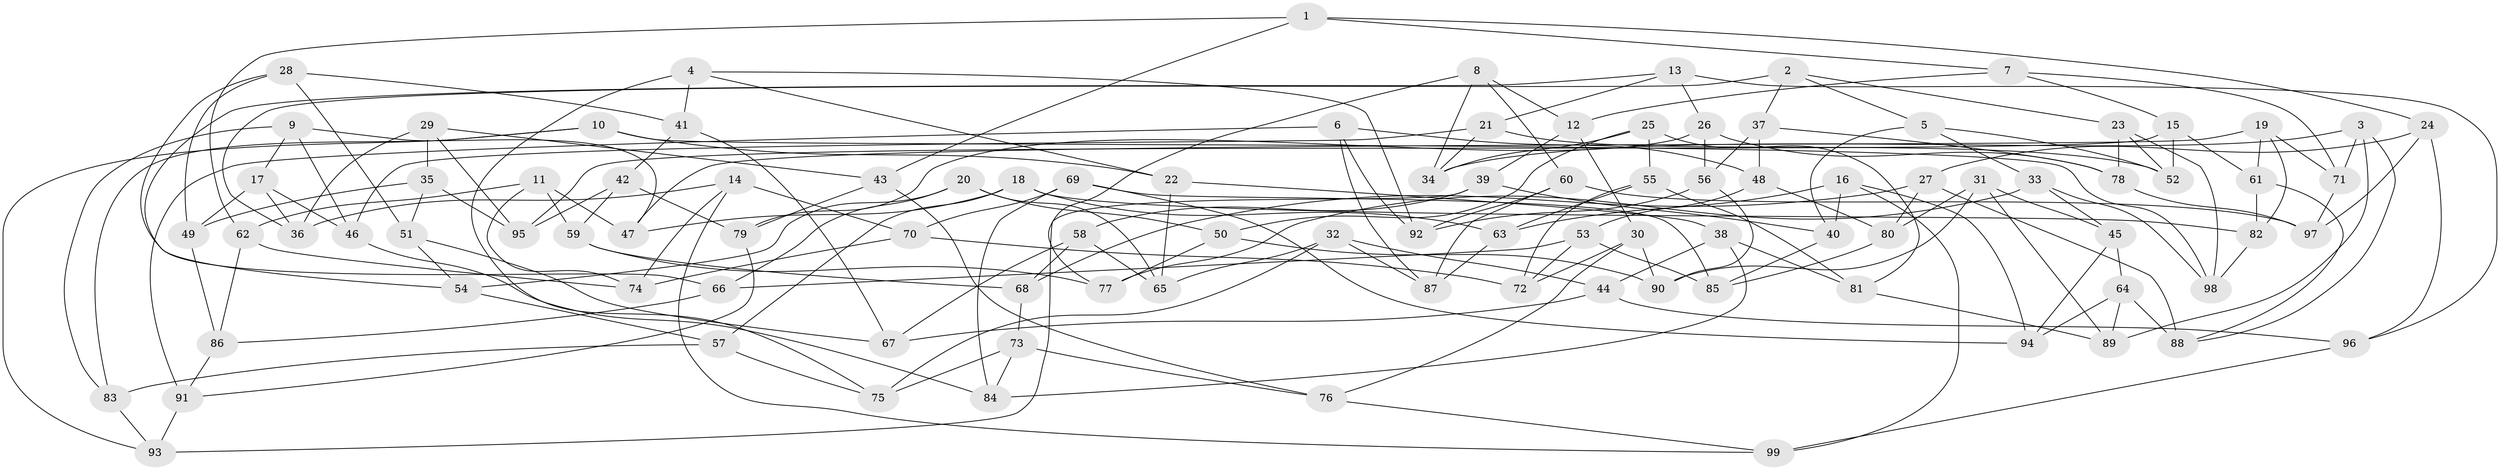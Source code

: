 // coarse degree distribution, {6: 0.37681159420289856, 4: 0.5362318840579711, 5: 0.057971014492753624, 3: 0.028985507246376812}
// Generated by graph-tools (version 1.1) at 2025/24/03/03/25 07:24:26]
// undirected, 99 vertices, 198 edges
graph export_dot {
graph [start="1"]
  node [color=gray90,style=filled];
  1;
  2;
  3;
  4;
  5;
  6;
  7;
  8;
  9;
  10;
  11;
  12;
  13;
  14;
  15;
  16;
  17;
  18;
  19;
  20;
  21;
  22;
  23;
  24;
  25;
  26;
  27;
  28;
  29;
  30;
  31;
  32;
  33;
  34;
  35;
  36;
  37;
  38;
  39;
  40;
  41;
  42;
  43;
  44;
  45;
  46;
  47;
  48;
  49;
  50;
  51;
  52;
  53;
  54;
  55;
  56;
  57;
  58;
  59;
  60;
  61;
  62;
  63;
  64;
  65;
  66;
  67;
  68;
  69;
  70;
  71;
  72;
  73;
  74;
  75;
  76;
  77;
  78;
  79;
  80;
  81;
  82;
  83;
  84;
  85;
  86;
  87;
  88;
  89;
  90;
  91;
  92;
  93;
  94;
  95;
  96;
  97;
  98;
  99;
  1 -- 7;
  1 -- 43;
  1 -- 24;
  1 -- 62;
  2 -- 5;
  2 -- 37;
  2 -- 23;
  2 -- 36;
  3 -- 71;
  3 -- 34;
  3 -- 88;
  3 -- 89;
  4 -- 22;
  4 -- 92;
  4 -- 41;
  4 -- 75;
  5 -- 52;
  5 -- 33;
  5 -- 40;
  6 -- 92;
  6 -- 91;
  6 -- 48;
  6 -- 87;
  7 -- 71;
  7 -- 12;
  7 -- 15;
  8 -- 77;
  8 -- 60;
  8 -- 12;
  8 -- 34;
  9 -- 17;
  9 -- 47;
  9 -- 46;
  9 -- 83;
  10 -- 98;
  10 -- 83;
  10 -- 93;
  10 -- 22;
  11 -- 62;
  11 -- 59;
  11 -- 74;
  11 -- 47;
  12 -- 30;
  12 -- 39;
  13 -- 54;
  13 -- 96;
  13 -- 21;
  13 -- 26;
  14 -- 36;
  14 -- 70;
  14 -- 99;
  14 -- 74;
  15 -- 95;
  15 -- 61;
  15 -- 52;
  16 -- 94;
  16 -- 63;
  16 -- 40;
  16 -- 99;
  17 -- 46;
  17 -- 49;
  17 -- 36;
  18 -- 47;
  18 -- 82;
  18 -- 57;
  18 -- 63;
  19 -- 61;
  19 -- 71;
  19 -- 82;
  19 -- 47;
  20 -- 65;
  20 -- 50;
  20 -- 54;
  20 -- 66;
  21 -- 52;
  21 -- 46;
  21 -- 34;
  22 -- 65;
  22 -- 38;
  23 -- 52;
  23 -- 98;
  23 -- 78;
  24 -- 27;
  24 -- 96;
  24 -- 97;
  25 -- 55;
  25 -- 81;
  25 -- 34;
  25 -- 50;
  26 -- 79;
  26 -- 78;
  26 -- 56;
  27 -- 80;
  27 -- 88;
  27 -- 68;
  28 -- 51;
  28 -- 66;
  28 -- 49;
  28 -- 41;
  29 -- 43;
  29 -- 35;
  29 -- 95;
  29 -- 36;
  30 -- 72;
  30 -- 76;
  30 -- 90;
  31 -- 80;
  31 -- 89;
  31 -- 90;
  31 -- 45;
  32 -- 87;
  32 -- 44;
  32 -- 65;
  32 -- 75;
  33 -- 98;
  33 -- 45;
  33 -- 77;
  35 -- 51;
  35 -- 95;
  35 -- 49;
  37 -- 56;
  37 -- 78;
  37 -- 48;
  38 -- 81;
  38 -- 44;
  38 -- 84;
  39 -- 58;
  39 -- 93;
  39 -- 40;
  40 -- 85;
  41 -- 42;
  41 -- 67;
  42 -- 59;
  42 -- 95;
  42 -- 79;
  43 -- 79;
  43 -- 76;
  44 -- 96;
  44 -- 67;
  45 -- 94;
  45 -- 64;
  46 -- 84;
  48 -- 53;
  48 -- 80;
  49 -- 86;
  50 -- 77;
  50 -- 90;
  51 -- 67;
  51 -- 54;
  53 -- 72;
  53 -- 66;
  53 -- 85;
  54 -- 57;
  55 -- 72;
  55 -- 63;
  55 -- 81;
  56 -- 90;
  56 -- 92;
  57 -- 75;
  57 -- 83;
  58 -- 65;
  58 -- 67;
  58 -- 68;
  59 -- 77;
  59 -- 68;
  60 -- 92;
  60 -- 87;
  60 -- 97;
  61 -- 82;
  61 -- 88;
  62 -- 86;
  62 -- 74;
  63 -- 87;
  64 -- 88;
  64 -- 89;
  64 -- 94;
  66 -- 86;
  68 -- 73;
  69 -- 70;
  69 -- 94;
  69 -- 84;
  69 -- 85;
  70 -- 74;
  70 -- 72;
  71 -- 97;
  73 -- 75;
  73 -- 76;
  73 -- 84;
  76 -- 99;
  78 -- 97;
  79 -- 91;
  80 -- 85;
  81 -- 89;
  82 -- 98;
  83 -- 93;
  86 -- 91;
  91 -- 93;
  96 -- 99;
}
